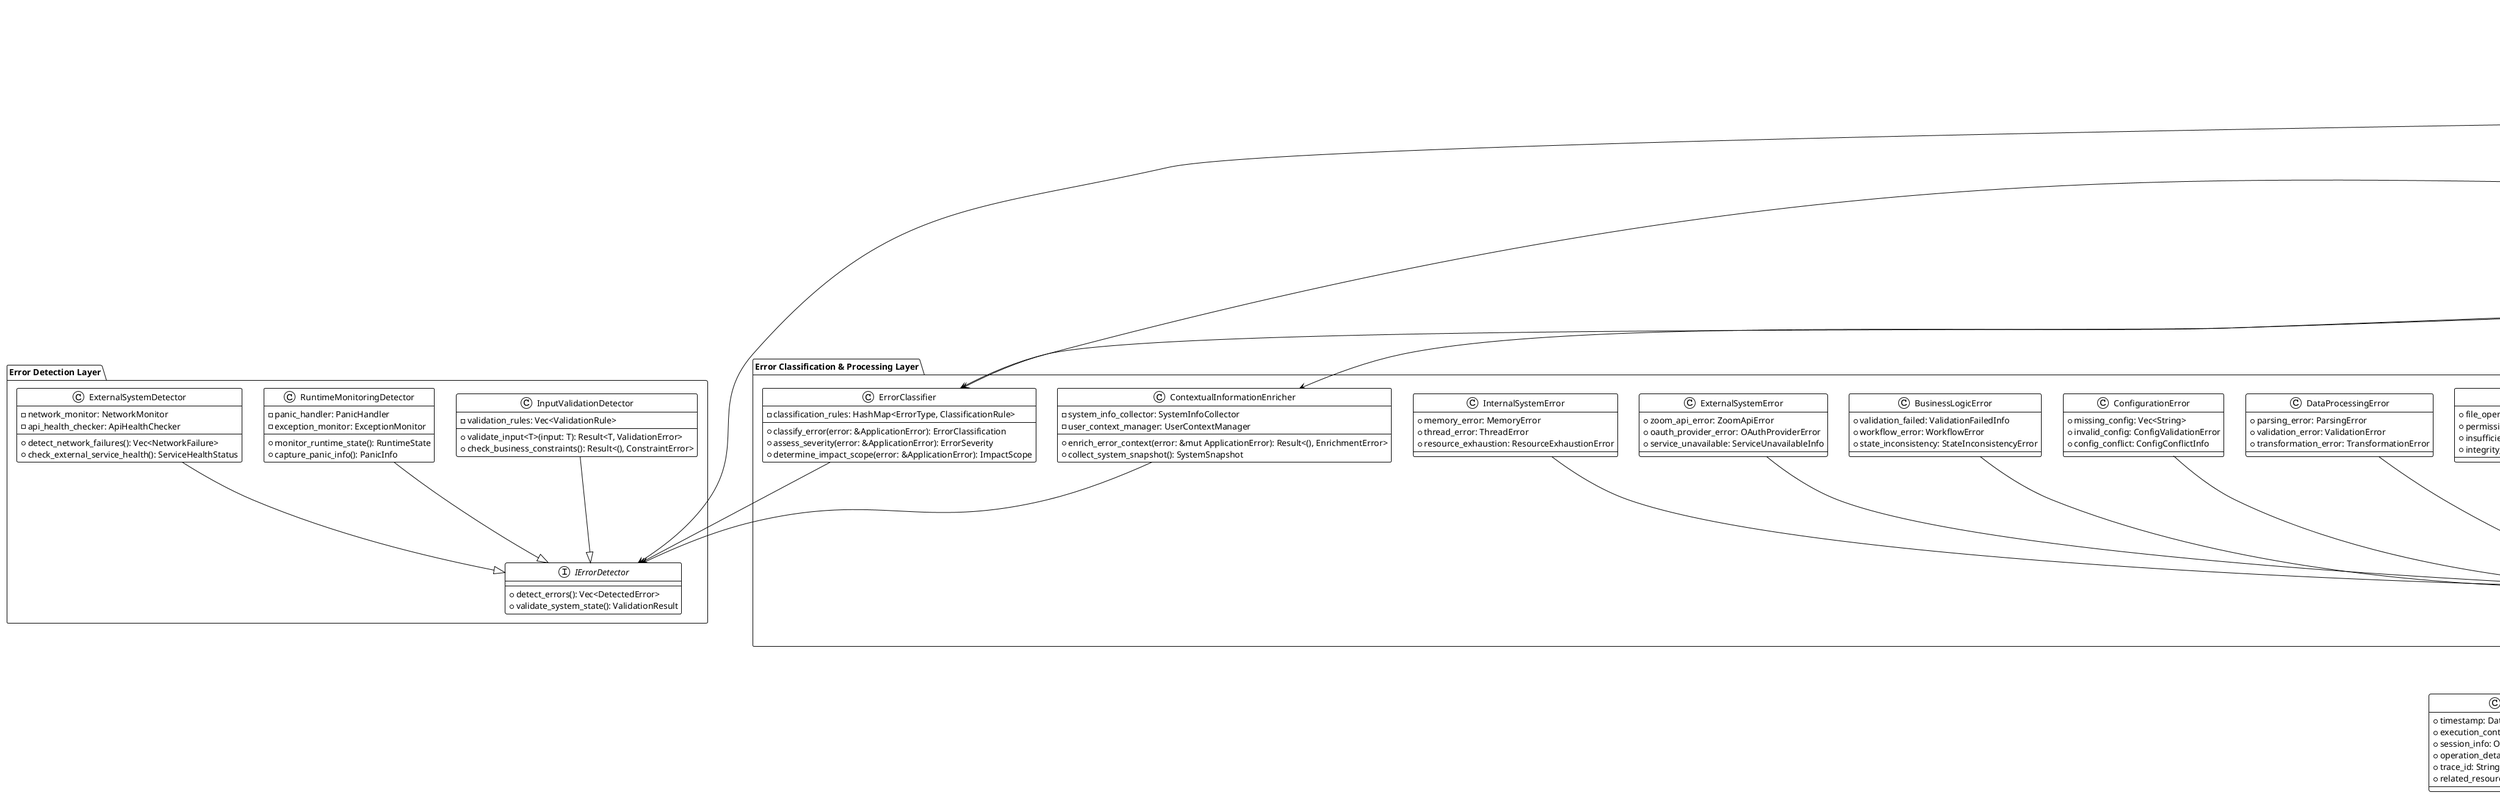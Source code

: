 @startuml ErrorHandlingClassDiagram
!theme plain
title クラス図 - 多層エラーハンドリング・自動回復システム

package "Error Detection Layer" {
  interface IErrorDetector {
    + detect_errors(): Vec<DetectedError>
    + validate_system_state(): ValidationResult
  }
  
  class InputValidationDetector {
    - validation_rules: Vec<ValidationRule>
    + validate_input<T>(input: T): Result<T, ValidationError>
    + check_business_constraints(): Result<(), ConstraintError>
  }
  
  class RuntimeMonitoringDetector {
    - panic_handler: PanicHandler
    - exception_monitor: ExceptionMonitor
    + monitor_runtime_state(): RuntimeState
    + capture_panic_info(): PanicInfo
  }
  
  class ExternalSystemDetector {
    - network_monitor: NetworkMonitor
    - api_health_checker: ApiHealthChecker
    + detect_network_failures(): Vec<NetworkFailure>
    + check_external_service_health(): ServiceHealthStatus
  }
  
  InputValidationDetector --|> IErrorDetector
  RuntimeMonitoringDetector --|> IErrorDetector
  ExternalSystemDetector --|> IErrorDetector
}

package "Error Classification & Processing Layer" {
  abstract class ApplicationError {
    + context: ErrorContext
    + timestamp: DateTime<Utc>
    + trace_id: String
    + type_name(): &str
    + severity(): ErrorSeverity
    + is_recoverable(): bool
  }
  
  class AuthenticationError {
    + oauth_failed: OAuthFailedInfo
    + token_error: TokenError
    + session_error: SessionError
  }
  
  class NetworkError {
    + http_error: HttpError
    + dns_error: DnsError
    + tls_error: TlsError
    + connection_timeout: Duration
    + rate_limit: RateLimitInfo
  }
  
  class FileSystemError {
    + file_operation_error: FileOperationError
    + permission_denied: PermissionInfo
    + insufficient_space: SpaceInfo
    + integrity_error: FileIntegrityError
  }
  
  class DataProcessingError {
    + parsing_error: ParsingError
    + validation_error: ValidationError
    + transformation_error: TransformationError
  }
  
  class ConfigurationError {
    + missing_config: Vec<String>
    + invalid_config: ConfigValidationError
    + config_conflict: ConfigConflictInfo
  }
  
  class BusinessLogicError {
    + validation_failed: ValidationFailedInfo
    + workflow_error: WorkflowError
    + state_inconsistency: StateInconsistencyError
  }
  
  class ExternalSystemError {
    + zoom_api_error: ZoomApiError
    + oauth_provider_error: OAuthProviderError
    + service_unavailable: ServiceUnavailableInfo
  }
  
  class InternalSystemError {
    + memory_error: MemoryError
    + thread_error: ThreadError
    + resource_exhaustion: ResourceExhaustionError
  }
  
  AuthenticationError --|> ApplicationError
  NetworkError --|> ApplicationError
  FileSystemError --|> ApplicationError
  DataProcessingError --|> ApplicationError
  ConfigurationError --|> ApplicationError
  BusinessLogicError --|> ApplicationError
  ExternalSystemError --|> ApplicationError
  InternalSystemError --|> ApplicationError
  
  class ErrorClassifier {
    - classification_rules: HashMap<ErrorType, ClassificationRule>
    + classify_error(error: &ApplicationError): ErrorClassification
    + assess_severity(error: &ApplicationError): ErrorSeverity
    + determine_impact_scope(error: &ApplicationError): ImpactScope
  }
  
  class ContextualInformationEnricher {
    - system_info_collector: SystemInfoCollector
    - user_context_manager: UserContextManager
    + enrich_error_context(error: &mut ApplicationError): Result<(), EnrichmentError>
    + collect_system_snapshot(): SystemSnapshot
  }
}

package "Error Recovery & Response Layer" {
  interface IRecoveryStrategy {
    + name(): String
    + is_applicable(error: &ApplicationError, analysis: &ErrorAnalysis): bool
    + execute_recovery(error: &ApplicationError, analysis: &ErrorAnalysis): Result<RecoveryAction, StrategyError>
    + estimate_success_probability(error: &ApplicationError, analysis: &ErrorAnalysis): f64
    + estimate_recovery_cost(error: &ApplicationError, analysis: &ErrorAnalysis): RecoveryCost
  }
  
  class ErrorRecoveryEngine {
    - recovery_strategies: HashMap<ErrorType, Vec<Box<dyn IRecoveryStrategy>>>
    - recovery_history: Arc<RecoveryHistoryManager>
    - effectiveness_monitor: Arc<RecoveryEffectivenessMonitor>
    - adaptive_learning: Arc<AdaptiveRecoveryLearning>
    + recover_from_error(error: &ApplicationError): Result<RecoveryResult, RecoveryError>
    + analyze_error(error: &ApplicationError): Result<ErrorAnalysis, RecoveryError>
    + identify_applicable_strategies(analysis: &ErrorAnalysis): Vec<Box<dyn IRecoveryStrategy>>
    + prioritize_recovery_strategies(strategies: Vec<Box<dyn IRecoveryStrategy>>, analysis: &ErrorAnalysis): Vec<Box<dyn IRecoveryStrategy>>
  }
  
  class AuthenticationRecoveryStrategy {
    - auth_client: Arc<dyn AuthenticationClient>
    - token_manager: Arc<dyn TokenManager>
    - recovery_config: AuthRecoveryConfig
    + recover_from_token_error(token_error: &TokenError): Result<RecoveryAction, StrategyError>
    + attempt_reauthentication(): Result<RecoveryAction, StrategyError>
  }
  
  class NetworkRecoveryStrategy {
    - http_client: Arc<dyn HttpClient>
    - connection_manager: Arc<dyn ConnectionManager>
    - recovery_config: NetworkRecoveryConfig
    + recover_from_timeout(): Result<RecoveryAction, StrategyError>
    + recover_from_rate_limit(retry_after: Duration): Result<RecoveryAction, StrategyError>
  }
  
  class FileSystemRecoveryStrategy {
    - file_manager: Arc<dyn FileManager>
    - disk_space_manager: Arc<dyn DiskSpaceManager>
    - recovery_config: FileSystemRecoveryConfig
    + recover_from_space_shortage(): Result<RecoveryAction, StrategyError>
    + recover_from_permission_error(): Result<RecoveryAction, StrategyError>
  }
  
  class UserInterventionManager {
    - intervention_requests: Arc<RwLock<HashMap<String, InterventionRequest>>>
    - notification_system: Arc<dyn NotificationSystem>
    - intervention_history: Arc<InterventionHistoryManager>
    + request_user_intervention(error: &ApplicationError, recovery_attempts: &[FailedRecoveryAttempt]): Result<InterventionRequest, InterventionError>
    + create_user_friendly_error_summary(error: &ApplicationError): Result<UserFriendlyErrorSummary, InterventionError>
    + suggest_user_actions(error: &ApplicationError, recovery_attempts: &[FailedRecoveryAttempt]): Result<Vec<SuggestedAction>, InterventionError>
  }
  
  AuthenticationRecoveryStrategy --|> IRecoveryStrategy
  NetworkRecoveryStrategy --|> IRecoveryStrategy
  FileSystemRecoveryStrategy --|> IRecoveryStrategy
  
  ErrorRecoveryEngine --> IRecoveryStrategy
  ErrorRecoveryEngine --> UserInterventionManager
}

package "Error Reporting & Logging Layer" {
  class LocalizedErrorMessageSystem {
    - message_resources: Arc<MessageResourceManager>
    - current_locale: Arc<RwLock<Locale>>
    - template_engine: Arc<MessageTemplateEngine>
    - context_adapter: Arc<ContextualMessageAdapter>
    + generate_localized_message(error: &ApplicationError, context: &MessageContext): Result<LocalizedErrorMessage, MessageError>
    + generate_japanese_message(error: &ApplicationError): Result<JapaneseErrorMessage, MessageError>
    + generate_auth_error_japanese(auth_error: &AuthenticationError, context: &MessageContext): Result<JapaneseErrorMessage, MessageError>
  }
  
  class ProgressiveErrorDisclosure {
    - disclosure_level_manager: Arc<DisclosureLevelManager>
    - detail_level_config: ErrorDetailLevelConfig
    - user_profile: Arc<UserProfileManager>
    + generate_progressive_display(error: &ApplicationError, user_context: &UserContext): Result<ProgressiveErrorDisplay, DisplayError>
    + create_basic_error_display(error: &ApplicationError, technical_level: &TechnicalLevel): Result<BasicErrorDisplay, DisplayError>
    + create_intermediate_error_display(error: &ApplicationError, technical_level: &TechnicalLevel): Result<IntermediateErrorDisplay, DisplayError>
    + create_advanced_error_display(error: &ApplicationError, technical_level: &TechnicalLevel): Result<AdvancedErrorDisplay, DisplayError>
    + create_debug_error_display(error: &ApplicationError, technical_level: &TechnicalLevel): Result<DebugErrorDisplay, DisplayError>
  }
  
  class ComprehensiveErrorLogger {
    - log_output_manager: Arc<LogOutputManager>
    - log_enricher: Arc<ErrorLogEnricher>
    - sensitive_data_masker: Arc<SensitiveDataMasker>
    - log_archiver: Arc<LogArchiver>
    - log_analytics_engine: Arc<LogAnalyticsEngine>
    + log_error_comprehensive(error: &ApplicationError, context: &ErrorLoggingContext): Result<LogEntry, LoggingError>
    + create_base_log_entry(error: &ApplicationError, context: &ErrorLoggingContext): Result<LogEntry, LoggingError>
    + enrich_error_log(log_entry: LogEntry, error: &ApplicationError): Result<LogEntry, LoggingError>
  }
  
  class ErrorAnalyticsEngine {
    - pattern_database: Arc<ErrorPatternDatabase>
    - ml_models: HashMap<AnalysisType, Arc<dyn ErrorAnalysisModel>>
    - time_series_analyzer: Arc<TimeSeriesAnalyzer>
    - alert_generator: Arc<ErrorAlertGenerator>
    + analyze_error_realtime(error_log: &LogEntry): Result<ErrorAnalysisResult, AnalyticsError>
    + analyze_error_patterns(error_log: &LogEntry): Result<PatternAnalysisResult, AnalyticsError>
    + analyze_error_trends(error_log: &LogEntry): Result<TrendAnalysisResult, AnalyticsError>
    + detect_error_anomalies(error_log: &LogEntry): Result<AnomalyDetectionResult, AnalyticsError>
    + predict_error_impact(error_log: &LogEntry): Result<ImpactPredictionResult, AnalyticsError>
  }
  
  class ErrorMetricsTracker {
    - metrics_collector: Arc<MetricsCollector> 
    - kpi_calculator: Arc<ErrorKpiCalculator>
    - dashboard_updater: Arc<MetricsDashboardUpdater>
    - sla_monitor: Arc<ErrorSlaMonitor>
    + record_error_metrics(error: &ApplicationError, resolution_info: Option<&ErrorResolutionInfo>): Result<(), MetricsError>
    + record_basic_error_metrics(error: &ApplicationError): Result<(), MetricsError>
    + record_resolution_metrics(error: &ApplicationError, resolution: &ErrorResolutionInfo): Result<(), MetricsError>
    + update_error_kpis(): Result<(), MetricsError>
  }
}

' 層間の依存関係
ErrorClassifier --> IErrorDetector
ContextualInformationEnricher --> IErrorDetector

ErrorRecoveryEngine --> ErrorClassifier
ErrorRecoveryEngine --> ContextualInformationEnricher

LocalizedErrorMessageSystem --> ApplicationError
ProgressiveErrorDisclosure --> ApplicationError
ComprehensiveErrorLogger --> ApplicationError
ErrorAnalyticsEngine --> ComprehensiveErrorLogger
ErrorMetricsTracker --> ApplicationError

' 共通データ構造
class ErrorContext {
    + timestamp: DateTime<Utc>
    + execution_context: ExecutionContext
    + session_info: Option<SessionInfo>
    + operation_details: OperationDetails
    + trace_id: String
    + related_resources: Vec<ResourceIdentifier>
}

class RecoveryResult {
    <<enumeration>>
    + Recovered { strategy_used: String, recovery_action: RecoveryAction, recovery_duration: Duration, validation_result: RecoveryValidationResult }
    + RecoveryFailed { error_analysis: ErrorAnalysis, attempted_strategies: Vec<FailedRecoveryAttempt>, fallback_options: Vec<FallbackOption> }
    + NoRecoveryPossible { error_analysis: ErrorAnalysis, reason: String }
}

class LocalizedErrorMessage {
    + locale: Locale
    + title: String
    + description: String
    + action_suggestions: Vec<String>
    + technical_details: Option<String>
    + display_style: DisplayStyle
}

class LogEntry {
    + timestamp: DateTime<Utc>
    + log_id: String
    + log_level: LogLevel
    + error_info: ErrorLogInfo
    + execution_context: ExecutionContextInfo
    + system_state: SystemState
    + user_context: UserContext
    + trace_info: TraceInfo
    + metadata: HashMap<String, serde_json::Value>
}

' 複合関係
ApplicationError *-- ErrorContext
ErrorRecoveryEngine *-- RecoveryResult
LocalizedErrorMessageSystem *-- LocalizedErrorMessage
ComprehensiveErrorLogger *-- LogEntry

' エラーハンドリングの統合制御
class ErrorHandlingOrchestrator {
    - error_detectors: Vec<Box<dyn IErrorDetector>>
    - error_classifier: Arc<ErrorClassifier>
    - recovery_engine: Arc<ErrorRecoveryEngine>
    - message_system: Arc<LocalizedErrorMessageSystem>
    - logger: Arc<ComprehensiveErrorLogger>
    - metrics_tracker: Arc<ErrorMetricsTracker>
    + handle_error_comprehensive(error: ApplicationError): Result<ErrorHandlingResult, ErrorHandlingError>
    + orchestrate_error_pipeline(error: ApplicationError): Result<(), ErrorHandlingError>
}

ErrorHandlingOrchestrator --> IErrorDetector
ErrorHandlingOrchestrator --> ErrorClassifier
ErrorHandlingOrchestrator --> ErrorRecoveryEngine
ErrorHandlingOrchestrator --> LocalizedErrorMessageSystem
ErrorHandlingOrchestrator --> ComprehensiveErrorLogger
ErrorHandlingOrchestrator --> ErrorMetricsTracker

note right of ErrorHandlingOrchestrator
  **統合エラーハンドリング制御**
  - 検出→分類→回復→報告→記録の統合フロー
  - 4層アーキテクチャの統合制御
  - 並列処理・非同期処理対応
  - 全体最適化・性能監視
end note

note bottom of ApplicationError
  **8カテゴリエラー階層**
  - Authentication: OAuth・Token・Session
  - Network: HTTP・DNS・TLS・Rate Limit
  - FileSystem: I/O・Permission・Space・Integrity
  - DataProcessing: Parse・Validation・Transform
  - Configuration: Missing・Invalid・Conflict
  - BusinessLogic: Validation・Workflow・State
  - ExternalSystem: API・Service・Integration
  - InternalSystem: Memory・Thread・Resource
end note

note top of IRecoveryStrategy
  **多層回復戦略**
  - 自動回復: 指数バックオフ・リトライ・状態復元
  - 適応的学習: 効果測定・戦略最適化
  - ユーザー介入: 段階的エスカレーション
  - フォールバック: 機能縮退・代替手段
end note

@enduml